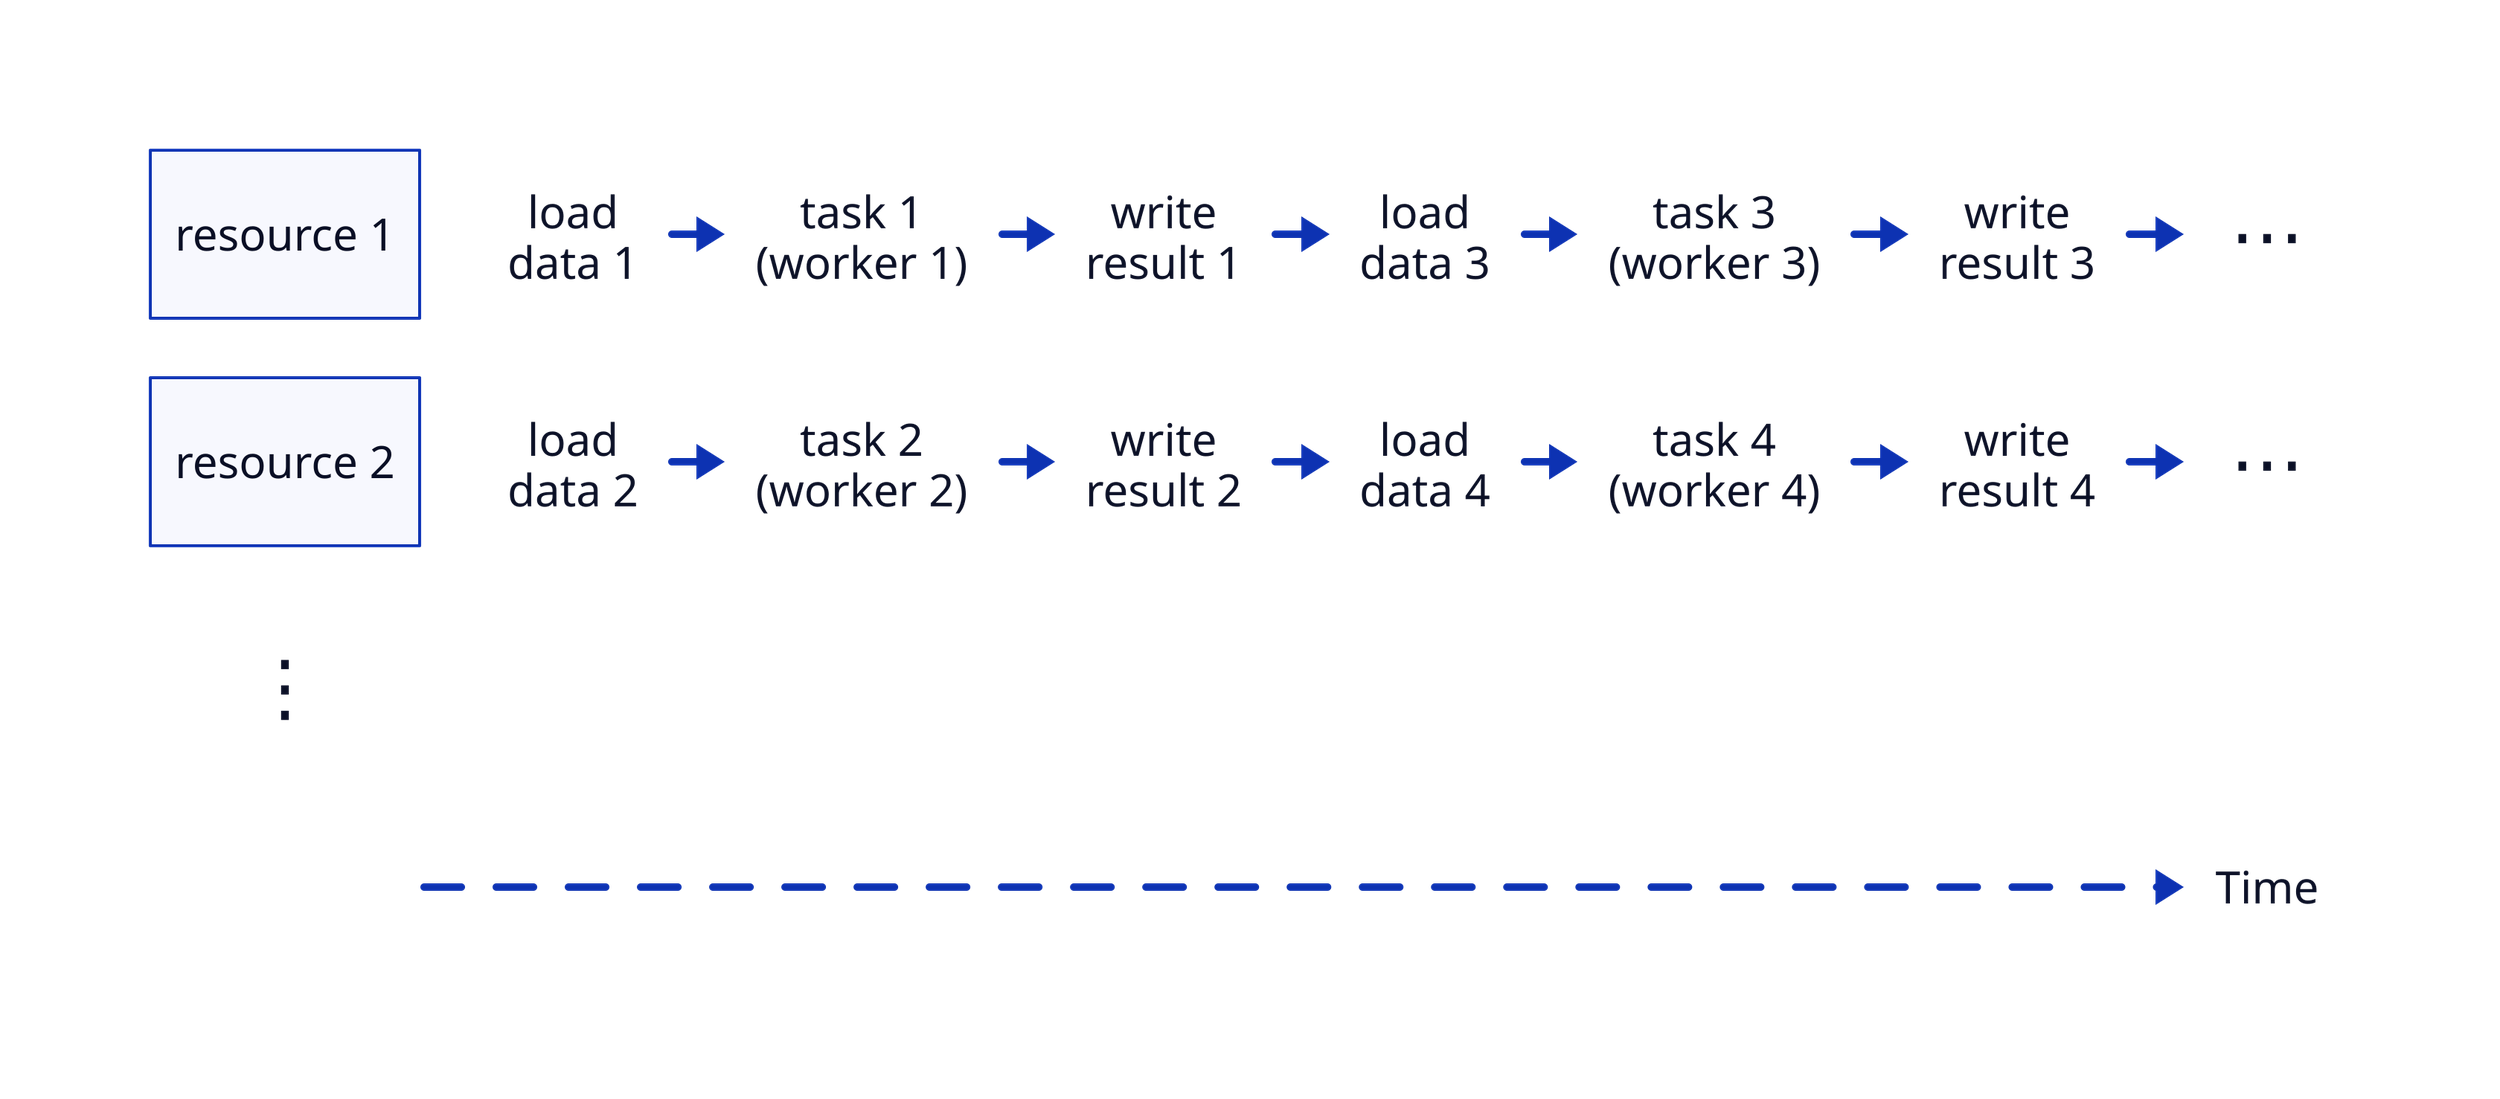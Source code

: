 grid-rows: 4
grid-columns: 8

style: {
    fill: transparent
    stroke: transparent
}

*: {
    style: {
        font-size: 30
    }
}


(** -> **)[*] : {
    style: {
        stroke-width: 5
    }
}

classes : {
    empty: {
        shape: rectangle
        style: {
            fill: transparent
            stroke: transparent
        }
    }
}

ellipsis*:{
    class: empty
    style: {
        font-size: 50
    }
}

ellipsish*: {
    label: "⋯"
}

ellipsisv*: {
    label: "⋮"
}


empty* : "" {
    class: empty
    height: 1
    width: 1
}

resource1: "resource 1"

task1_1: "load\ndata 1"
task1_2: "task 1\n(worker 1)"
task1_3: "write\nresult 1"
task1_4: "load\ndata 3"
task1_5: "task 3\n(worker 3)"
task1_6: "write\nresult 3"

ellipsish1

task1_1 -> task1_2 -> task1_3 -> task1_4 -> task1_5 -> task1_6 -> ellipsish1

resource2: "resource 2"

task2_1: "load\ndata 2"
task2_2: "task 2\n(worker 2)"
task2_3: "write\nresult 2"
task2_4: "load\ndata 4"
task2_5: "task 4\n(worker 4)"
task2_6: "write\nresult 4"


ellipsish2

task2_1 -> task2_2 -> task2_3 -> task2_4 -> task2_5 -> task2_6 -> ellipsish2

ellipsisv1

empty1
empty2
empty3
empty4
empty5
empty6
empty7


task*: {
class: empty
}

empty8
empty9
empty10
empty11
empty12
empty13
empty14

time: "Time"{
    class: empty
}

empty8 -> time : {
    style: {
        animated: true
    }
}

